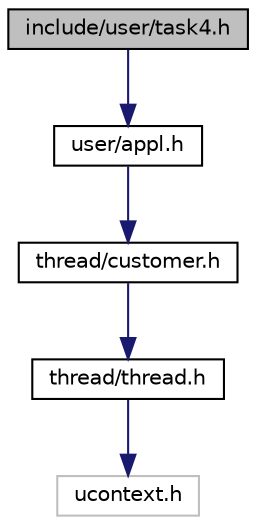 digraph G
{
  bgcolor="transparent";
  edge [fontname="Helvetica",fontsize="10",labelfontname="Helvetica",labelfontsize="10"];
  node [fontname="Helvetica",fontsize="10",shape=record];
  Node1 [label="include/user/task4.h",height=0.2,width=0.4,color="black", fillcolor="grey75", style="filled" fontcolor="black"];
  Node1 -> Node2 [color="midnightblue",fontsize="10",style="solid",fontname="Helvetica"];
  Node2 [label="user/appl.h",height=0.2,width=0.4,color="black",URL="$appl_8h.html",tooltip="declaration of basic class for application of the tasks"];
  Node2 -> Node3 [color="midnightblue",fontsize="10",style="solid",fontname="Helvetica"];
  Node3 [label="thread/customer.h",height=0.2,width=0.4,color="black",URL="$customer_8h.html"];
  Node3 -> Node4 [color="midnightblue",fontsize="10",style="solid",fontname="Helvetica"];
  Node4 [label="thread/thread.h",height=0.2,width=0.4,color="black",URL="$thread_8h.html"];
  Node4 -> Node5 [color="midnightblue",fontsize="10",style="solid",fontname="Helvetica"];
  Node5 [label="ucontext.h",height=0.2,width=0.4,color="grey75"];
}
